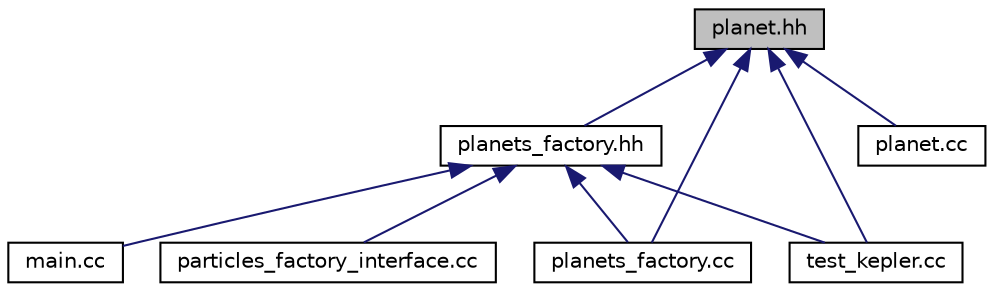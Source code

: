 digraph "planet.hh"
{
  edge [fontname="Helvetica",fontsize="10",labelfontname="Helvetica",labelfontsize="10"];
  node [fontname="Helvetica",fontsize="10",shape=record];
  Node8 [label="planet.hh",height=0.2,width=0.4,color="black", fillcolor="grey75", style="filled", fontcolor="black"];
  Node8 -> Node9 [dir="back",color="midnightblue",fontsize="10",style="solid",fontname="Helvetica"];
  Node9 [label="planets_factory.hh",height=0.2,width=0.4,color="black", fillcolor="white", style="filled",URL="$planets__factory_8hh.html"];
  Node9 -> Node10 [dir="back",color="midnightblue",fontsize="10",style="solid",fontname="Helvetica"];
  Node10 [label="main.cc",height=0.2,width=0.4,color="black", fillcolor="white", style="filled",URL="$main_8cc.html"];
  Node9 -> Node11 [dir="back",color="midnightblue",fontsize="10",style="solid",fontname="Helvetica"];
  Node11 [label="particles_factory_interface.cc",height=0.2,width=0.4,color="black", fillcolor="white", style="filled",URL="$particles__factory__interface_8cc.html"];
  Node9 -> Node12 [dir="back",color="midnightblue",fontsize="10",style="solid",fontname="Helvetica"];
  Node12 [label="planets_factory.cc",height=0.2,width=0.4,color="black", fillcolor="white", style="filled",URL="$planets__factory_8cc.html"];
  Node9 -> Node13 [dir="back",color="midnightblue",fontsize="10",style="solid",fontname="Helvetica"];
  Node13 [label="test_kepler.cc",height=0.2,width=0.4,color="black", fillcolor="white", style="filled",URL="$test__kepler_8cc.html"];
  Node8 -> Node14 [dir="back",color="midnightblue",fontsize="10",style="solid",fontname="Helvetica"];
  Node14 [label="planet.cc",height=0.2,width=0.4,color="black", fillcolor="white", style="filled",URL="$planet_8cc.html"];
  Node8 -> Node12 [dir="back",color="midnightblue",fontsize="10",style="solid",fontname="Helvetica"];
  Node8 -> Node13 [dir="back",color="midnightblue",fontsize="10",style="solid",fontname="Helvetica"];
}
